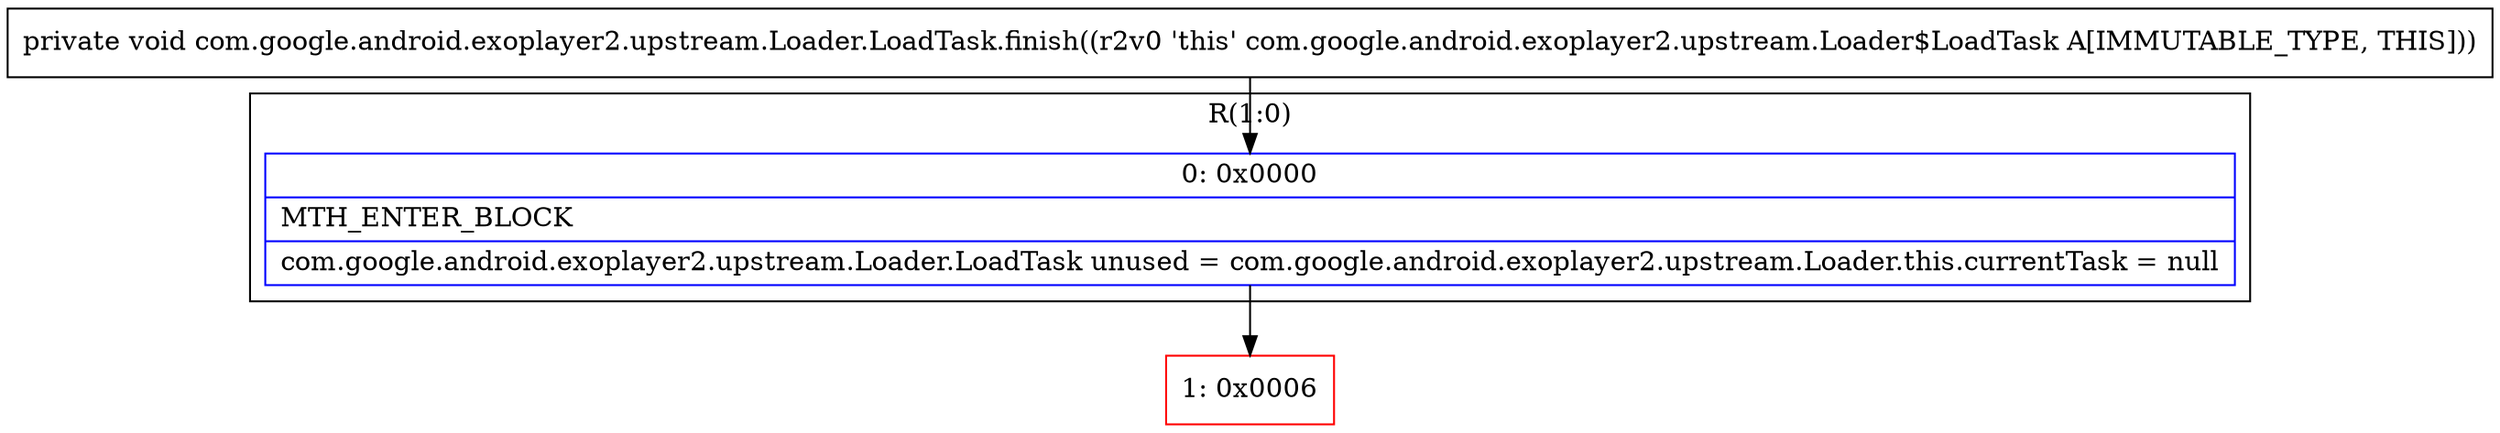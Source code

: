 digraph "CFG forcom.google.android.exoplayer2.upstream.Loader.LoadTask.finish()V" {
subgraph cluster_Region_1275146750 {
label = "R(1:0)";
node [shape=record,color=blue];
Node_0 [shape=record,label="{0\:\ 0x0000|MTH_ENTER_BLOCK\l|com.google.android.exoplayer2.upstream.Loader.LoadTask unused = com.google.android.exoplayer2.upstream.Loader.this.currentTask = null\l}"];
}
Node_1 [shape=record,color=red,label="{1\:\ 0x0006}"];
MethodNode[shape=record,label="{private void com.google.android.exoplayer2.upstream.Loader.LoadTask.finish((r2v0 'this' com.google.android.exoplayer2.upstream.Loader$LoadTask A[IMMUTABLE_TYPE, THIS])) }"];
MethodNode -> Node_0;
Node_0 -> Node_1;
}

